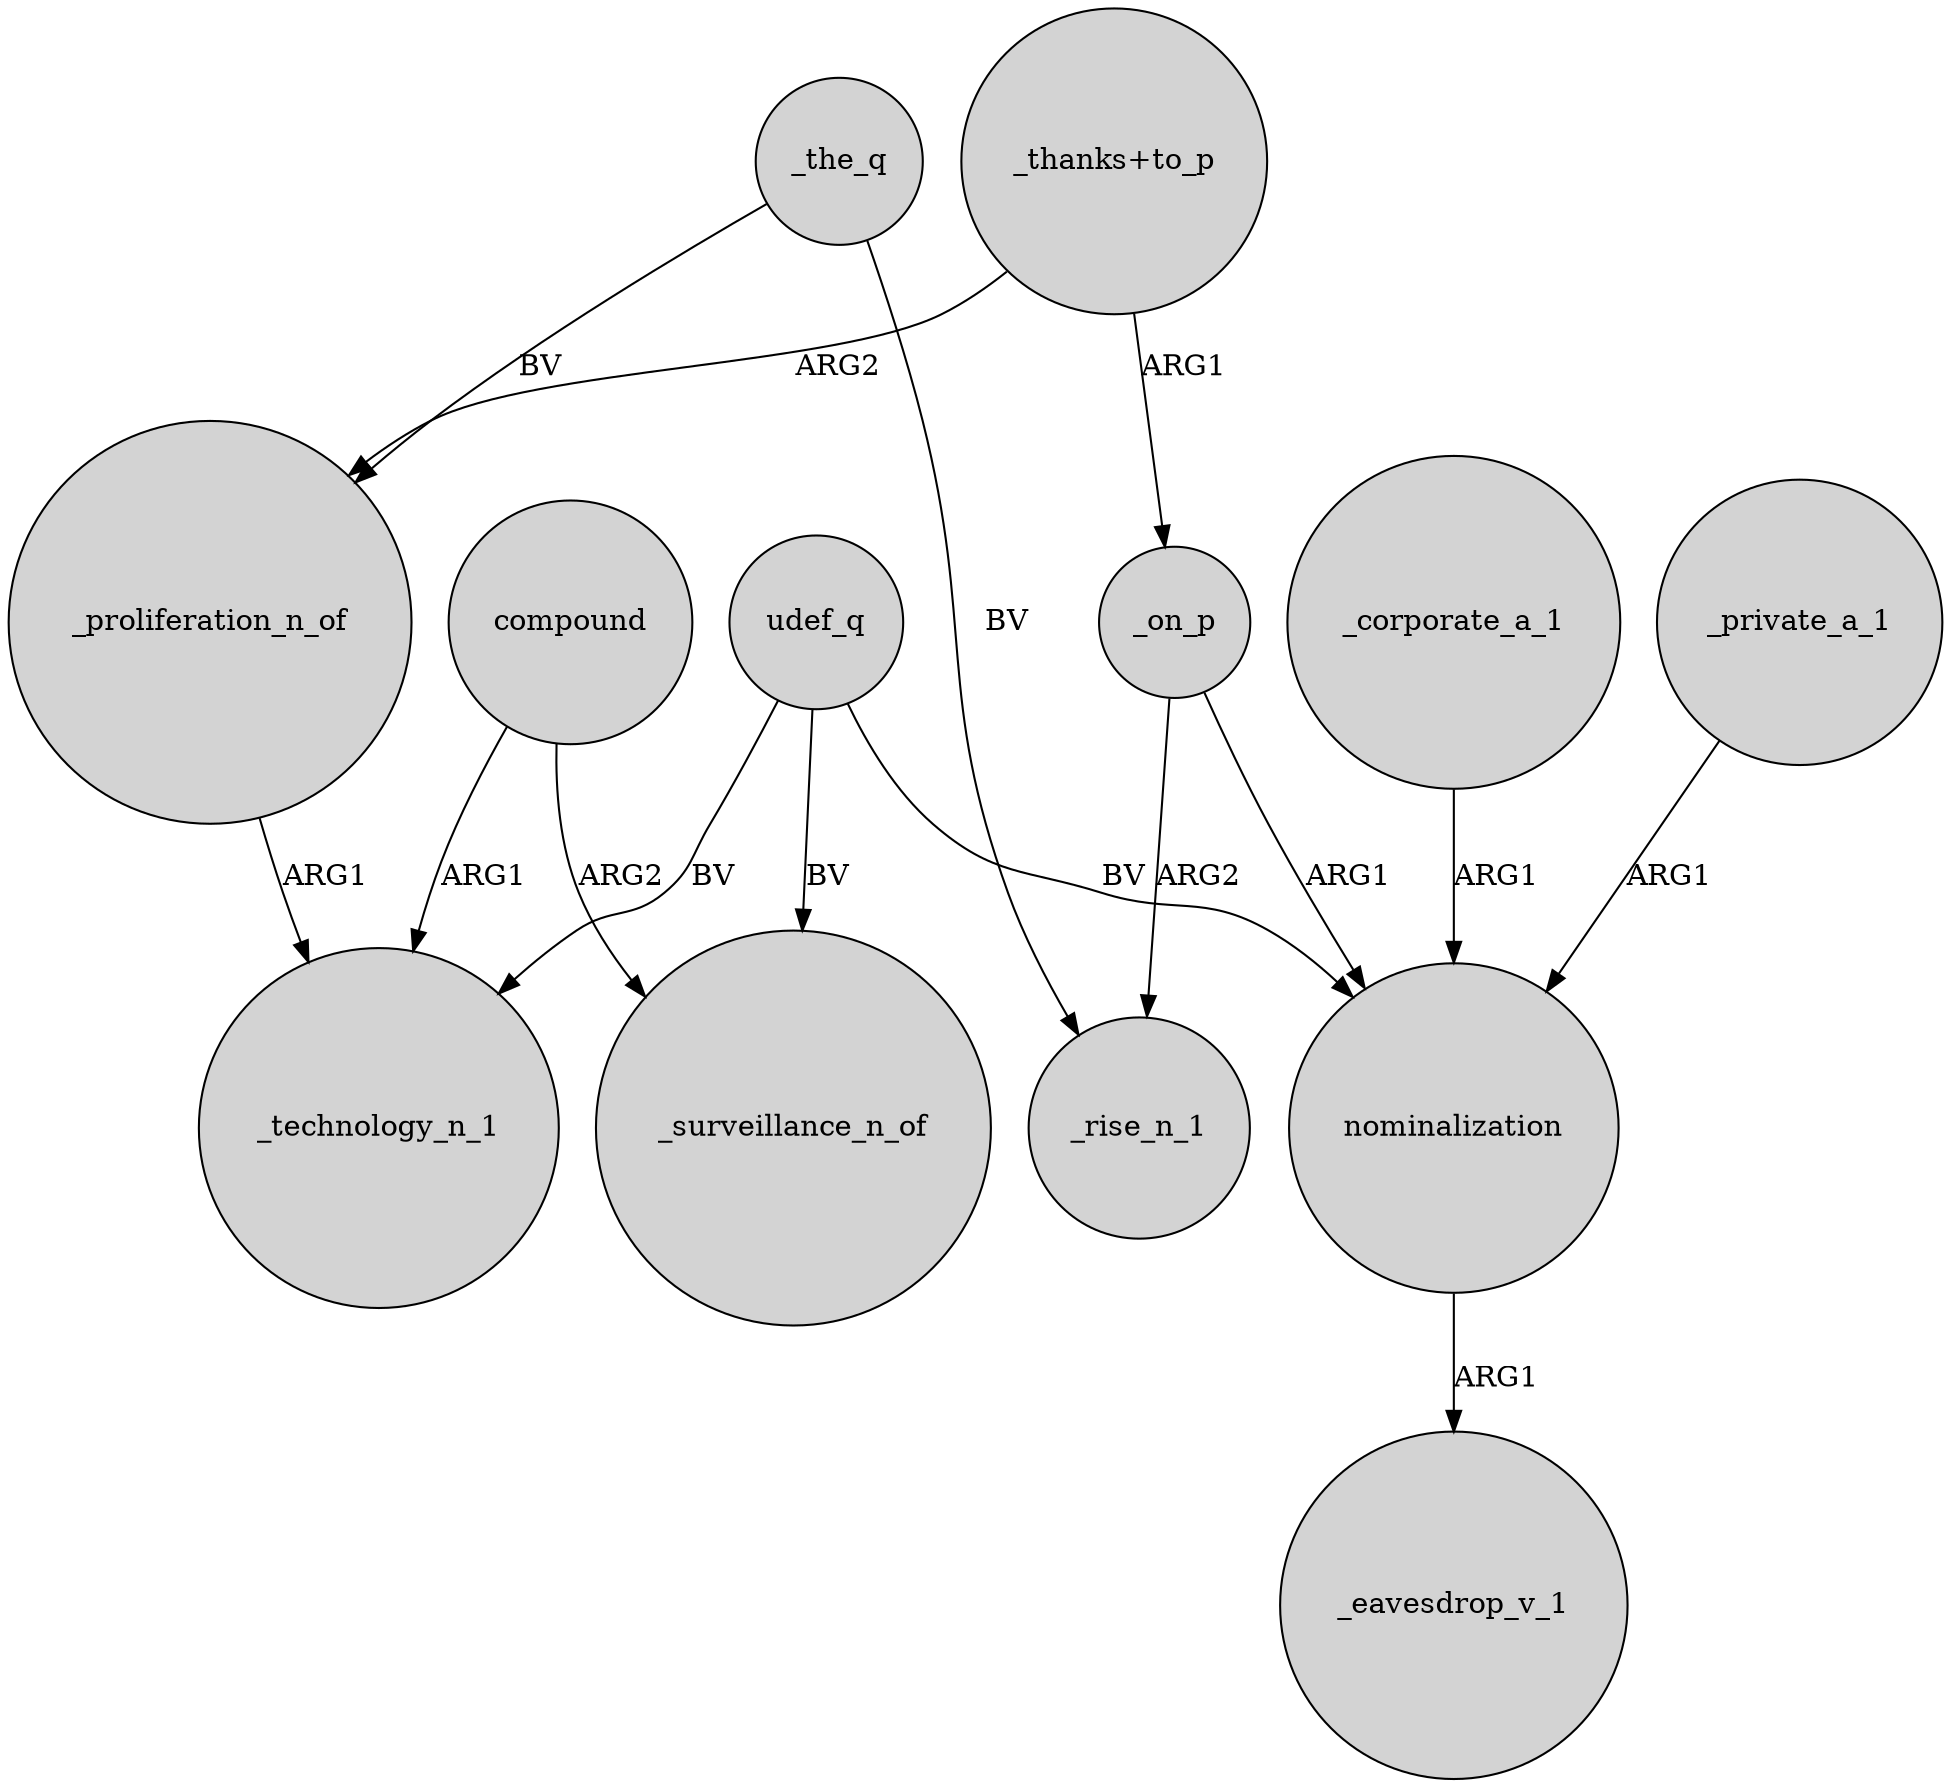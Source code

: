digraph {
	node [shape=circle style=filled]
	_on_p -> _rise_n_1 [label=ARG2]
	compound -> _surveillance_n_of [label=ARG2]
	compound -> _technology_n_1 [label=ARG1]
	udef_q -> _surveillance_n_of [label=BV]
	_on_p -> nominalization [label=ARG1]
	_corporate_a_1 -> nominalization [label=ARG1]
	"_thanks+to_p" -> _on_p [label=ARG1]
	nominalization -> _eavesdrop_v_1 [label=ARG1]
	_the_q -> _rise_n_1 [label=BV]
	_private_a_1 -> nominalization [label=ARG1]
	"_thanks+to_p" -> _proliferation_n_of [label=ARG2]
	_the_q -> _proliferation_n_of [label=BV]
	_proliferation_n_of -> _technology_n_1 [label=ARG1]
	udef_q -> _technology_n_1 [label=BV]
	udef_q -> nominalization [label=BV]
}
